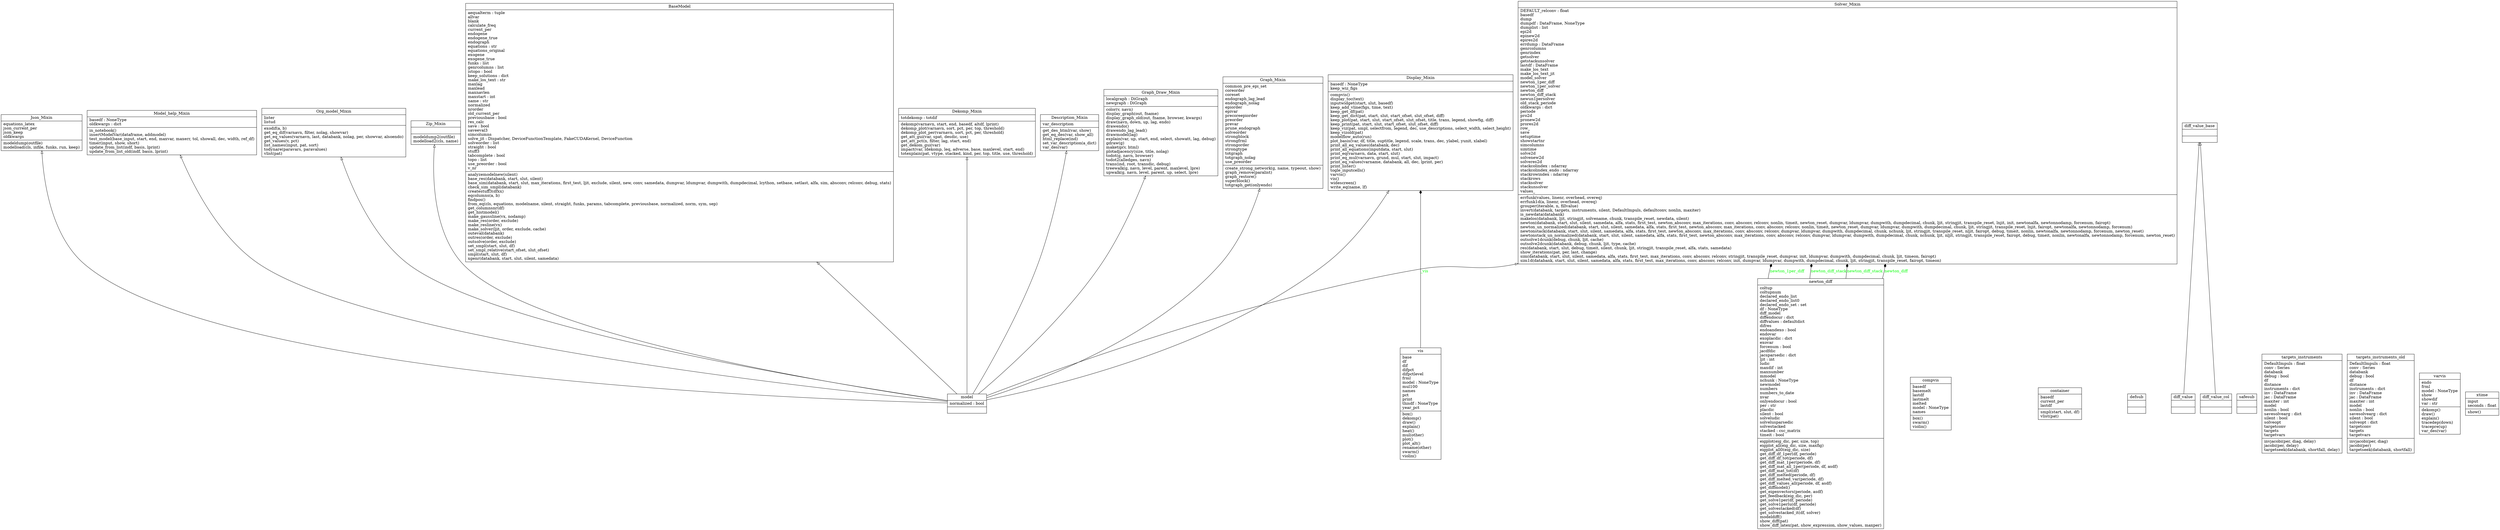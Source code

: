 digraph "classes" {
charset="utf-8"
rankdir=BT
"0" [label="{BaseModel|aequalterm : tuple\lallvar\lblank\lcalculate_freq\lcurrent_per\lendogene\lendogene_true\lendograph\lequations : str\lequations_original\lexogene\lexogene_true\lfunks : list\lgenrcolumns : list\listopo : bool\lkeep_solutions : dict\lmake_los_text : str\lmaxlag\lmaxlead\lmaxnavlen\lmaxstart : int\lname : str\lnormalized\lnrorder\lold_current_per\lpreviousbase : bool\lres_calc\lsave : bool\lsaveeval3\lsimcolumns\lsolve_jit : Dispatcher, DeviceFunctionTemplate, FakeCUDAKernel, DeviceFunction\lsolveorder : list\lstraight : bool\lstuff3\ltabcomplete : bool\ltopo : list\luse_preorder : bool\lv_nr\l|analyzemodelnew(silent)\lbase_res(databank, start, slut, silent)\lbase_sim(databank, start, slut, max_iterations, first_test, ljit, exclude, silent, new, conv, samedata, dumpvar, ldumpvar, dumpwith, dumpdecimal, lcython, setbase, setlast, alfa, sim, absconv, relconv, debug, stats)\lcheck_sim_smpl(databank)\lcreatestuff3(dfxx)\leqcolumns(a, b)\lfindpos()\lfrom_eq(cls, equations, modelname, silent, straight, funks, params, tabcomplete, previousbase, normalized, norm, sym, sep)\lget_columnsnr(df)\lget_histmodel()\lmake_gaussline(vx, nodamp)\lmake_res(order, exclude)\lmake_resline(vx)\lmake_solver(ljit, order, exclude, cache)\louteval(databank)\loutres(order, exclude)\loutsolve(order, exclude)\lset_smpl(start, slut, df)\lset_smpl_relative(start_ofset, slut_ofset)\lsmpl(start, slut, df)\lxgenr(databank, start, slut, silent, samedata)\l}", shape="record"];
"1" [label="{Dekomp_Mixin|totdekomp : totdif\l|dekomp(varnavn, start, end, basedf, altdf, lprint)\ldekomp_plot(varnavn, sort, pct, per, top, threshold)\ldekomp_plot_per(varnavn, sort, pct, per, threshold)\lget_att_gui(var, spat, desdic, use)\lget_att_pct(n, filter, lag, start, end)\lget_dekom_gui(var)\limpact(var, ldekomp, leq, adverse, base, maxlevel, start, end)\ltotexplain(pat, vtype, stacked, kind, per, top, title, use, threshold)\l}", shape="record"];
"2" [label="{Description_Mixin|var_description\l|get_des_html(var, show)\lget_eq_des(var, show_all)\lhtml_replace(ind)\lset_var_description(a_dict)\lvar_des(var)\l}", shape="record"];
"3" [label="{Display_Mixin|basedf : NoneType\lkeep_wiz_figs\l|compvis()\ldisplay_toc(text)\linputwidget(start, slut, basedf)\lkeep_add_vline(figs, time, text)\lkeep_get_df(pat)\lkeep_get_dict(pat, start, slut, start_ofset, slut_ofset, diff)\lkeep_plot(pat, start, slut, start_ofset, slut_ofset, title, trans, legend, showfig, diff)\lkeep_print(pat, start, slut, start_ofset, slut_ofset, diff)\lkeep_viz(pat, smpl, selectfrom, legend, dec, use_descriptions, select_width, select_height)\lkeep_vizold(pat)\lmodelflow_auto(run)\lplot_basis(var, df, title, suptitle, legend, scale, trans, dec, ylabel, yunit, xlabel)\lprint_all_eq_values(databank, dec)\lprint_all_equations(inputdata, start, slut)\lprint_eq(varnavn, data, start, slut)\lprint_eq_mul(varnavn, grund, mul, start, slut, impact)\lprint_eq_values(varname, databank, all, dec, lprint, per)\lprint_lister()\ltogle_inputcells()\lvarvis()\lvis()\lwidescreen()\lwrite_eq(name, lf)\l}", shape="record"];
"4" [label="{Graph_Draw_Mixin|localgraph : DiGraph\lnewgraph : DiGraph\l|color(v, navn)\ldisplay_graph(out, fname)\ldisplay_graph_old(out, fname, browser, kwargs)\ldraw(navn, down, up, lag, endo)\ldrawendo()\ldrawendo_lag_lead()\ldrawmodel(lag)\lexplain(var, up, start, end, select, showatt, lag, debug)\lgdraw(g)\lmaketip(v, html)\lplotadjacency(size, title, nolag)\ltodot(g, navn, browser)\ltodot2(alledges, navn)\ltrans(ind, root, transdic, debug)\ltreewalk(g, navn, level, parent, maxlevel, lpre)\lupwalk(g, navn, level, parent, up, select, lpre)\l}", shape="record"];
"5" [label="{Graph_Mixin|common_pre_epi_set\lcoreorder\lcoreset\lendograph_lag_lead\lendograph_nolag\lepiorder\lepivar\lprecoreepiorder\lpreorder\lprevar\lprune_endograph\lsolveorder\lstrongblock\lstrongfrml\lstrongorder\lstrongtype\ltotgraph\ltotgraph_nolag\luse_preorder\l|create_strong_network(g, name, typeout, show)\lgraph_remove(paralist)\lgraph_restore()\lsuperblock()\ltotgraph_get(onlyendo)\l}", shape="record"];
"6" [label="{Json_Mixin|equations_latex\ljson_current_per\ljson_keep\loldkwargs\l|modeldump(outfile)\lmodelload(cls, infile, funks, run, keep)\l}", shape="record"];
"7" [label="{Model_help_Mixin|basedf : NoneType\loldkwargs : dict\l|in_notebook()\linsertModelVar(dataframe, addmodel)\ltest_model(base_input, start, end, maxvar, maxerr, tol, showall, dec, width, ref_df)\ltimer(input, show, short)\lupdate_from_list(indf, basis, lprint)\lupdate_from_list_old(indf, basis, lprint)\l}", shape="record"];
"8" [label="{Org_model_Mixin|lister\llistud\l|exodif(a, b)\lget_eq_dif(varnavn, filter, nolag, showvar)\lget_eq_values(varnavn, last, databank, nolag, per, showvar, alsoendo)\lget_values(v, pct)\llist_names(input, pat, sort)\ltodynare(paravars, paravalues)\lvlist(pat)\l}", shape="record"];
"9" [label="{Solver_Mixin|DEFAULT_relconv : float\lbasedf\ldump\ldumpdf : DataFrame, NoneType\ldumplist : list\lepi2d\lepinew2d\lepires2d\lerrdump : DataFrame\lgenrcolumns\lgenrindex\lgetsolver\lgetstackunsolver\llastdf : DataFrame\lmake_los_text\lmake_los_text_jit\lmodel_solver\lnewton_1per_diff\lnewton_1per_solver\lnewton_diff\lnewton_diff_stack\lnewun1persolver\lold_stack_periode\loldkwargs : dict\lperiode\lpro2d\lpronew2d\lprores2d\lrow_\lsave\lsetuptime\lshowstartnr\lsimcolumns\lsimtime\lsolve2d\lsolvenew2d\lsolveres2d\lstackcolindex : ndarray\lstackcolindex_endo : ndarray\lstackrowindex : ndarray\lstackrows\lstacksolver\lstackunsolver\lvalues_\l|errfunk(values, linenr, overhead, overeq)\lerrfunk1d(a, linenr, overhead, overeq)\lgrouper(iterable, n, fillvalue)\linvert(databank, targets, instruments, silent, DefaultImpuls, defaultconv, nonlin, maxiter)\lis_newdata(databank)\lmakelos(databank, ljit, stringjit, solvename, chunk, transpile_reset, newdata, silent)\lnewton(databank, start, slut, silent, samedata, alfa, stats, first_test, newton_absconv, max_iterations, conv, absconv, relconv, nonlin, timeit, newton_reset, dumpvar, ldumpvar, dumpwith, dumpdecimal, chunk, ljit, stringjit, transpile_reset, lnjit, init, newtonalfa, newtonnodamp, forcenum, fairopt)\lnewton_un_normalized(databank, start, slut, silent, samedata, alfa, stats, first_test, newton_absconv, max_iterations, conv, absconv, relconv, nonlin, timeit, newton_reset, dumpvar, ldumpvar, dumpwith, dumpdecimal, chunk, ljit, stringjit, transpile_reset, lnjit, fairopt, newtonalfa, newtonnodamp, forcenum)\lnewtonstack(databank, start, slut, silent, samedata, alfa, stats, first_test, newton_absconv, max_iterations, conv, absconv, relconv, dumpvar, ldumpvar, dumpwith, dumpdecimal, chunk, nchunk, ljit, stringjit, transpile_reset, nljit, fairopt, debug, timeit, nonlin, newtonalfa, newtonnodamp, forcenum, newton_reset)\lnewtonstack_un_normalized(databank, start, slut, silent, samedata, alfa, stats, first_test, newton_absconv, max_iterations, conv, absconv, relconv, dumpvar, ldumpvar, dumpwith, dumpdecimal, chunk, nchunk, ljit, nljit, stringjit, transpile_reset, fairopt, debug, timeit, nonlin, newtonalfa, newtonnodamp, forcenum, newton_reset)\loutsolve1dcunk(debug, chunk, ljit, cache)\loutsolve2dcunk(databank, debug, chunk, ljit, type, cache)\lres(databank, start, slut, debug, timeit, silent, chunk, ljit, stringjit, transpile_reset, alfa, stats, samedata)\lshow_iterations(pat, per, last, change)\lsim(databank, start, slut, silent, samedata, alfa, stats, first_test, max_iterations, conv, absconv, relconv, stringjit, transpile_reset, dumpvar, init, ldumpvar, dumpwith, dumpdecimal, chunk, ljit, timeon, fairopt)\lsim1d(databank, start, slut, silent, samedata, alfa, stats, first_test, max_iterations, conv, absconv, relconv, init, dumpvar, ldumpvar, dumpwith, dumpdecimal, chunk, ljit, stringjit, transpile_reset, fairopt, timeon)\l}", shape="record"];
"10" [label="{Zip_Mixin|\l|modeldump2(outfile)\lmodelload2(cls, name)\l}", shape="record"];
"11" [label="{compvis|basedf\lbasemelt\llastdf\llastmelt\lmelted\lmodel : NoneType\lnames\l|box()\lswarm()\lviolin()\l}", shape="record"];
"12" [label="{container|basedf\lcurrent_per\llastdf\l|smpl(start, slut, df)\lvlist(pat)\l}", shape="record"];
"13" [label="{defsub|\l|}", shape="record"];
"14" [label="{diff_value|\l|}", shape="record"];
"15" [label="{diff_value_base|\l|}", shape="record"];
"16" [label="{diff_value_col|\l|}", shape="record"];
"17" [label="{model|normalized : bool\l|}", shape="record"];
"18" [label="{newton_diff|coltup\lcoltupnum\ldeclared_endo_list\ldeclared_endo_list0\ldeclared_endo_set : set\ldf : NoneType\ldiff_model\ldiffendocur : dict\ldiffvalues : defaultdict\ldifres\lendoandexo : bool\lendovar\lexoplacdic : dict\lexovar\lforcenum : bool\ljacdfdic\ljacsparsedic : dict\lljit : int\lludic\lmaxdif : int\lmaxnumber\lmmodel\lnchunk : NoneType\lnewmodel\lnumbers\lnumbers_to_date\lnvar\lonlyendocur : bool\lper : str\lplacdic\lsilent : bool\lsolveludic\lsolvelusparsedic\lsolvestacked\lstacked : csc_matrix\ltimeit : bool\l|eigplot(eig_dic, per, size, top)\leigplot_all(eig_dic, size, maxfig)\leigplot_all0(eig_dic, size)\lget_diff_df_1per(df, periode)\lget_diff_df_tot(periode, df)\lget_diff_mat_1per(periode, df)\lget_diff_mat_all_1per(periode, df, asdf)\lget_diff_mat_tot(df)\lget_diff_melted(periode, df)\lget_diff_melted_var(periode, df)\lget_diff_values_all(periode, df, asdf)\lget_diffmodel()\lget_eigenvectors(periode, asdf)\lget_feedback(eig_dic, per)\lget_solve1per(df, periode)\lget_solve1perlu(df, periode)\lget_solvestacked(df)\lget_solvestacked_it(df, solver)\lmodeldiff()\lshow_diff(pat)\lshow_diff_latex(pat, show_expression, show_values, maxper)\l}", shape="record"];
"19" [label="{safesub|\l|}", shape="record"];
"20" [label="{targets_instruments|DefaultImpuls : float\lconv : Series\ldatabank\ldebug : bool\ldf\ldistance\linstruments : dict\linv : DataFrame\ljac : DataFrame\lmaxiter : int\lmodel\lnonlin : bool\lsavesolvearg : dict\lsilent : bool\lsolveopt\ltargetconv\ltargets\ltargetvars\l|invjacobi(per, diag, delay)\ljacobi(per, delay)\ltargetseek(databank, shortfall, delay)\l}", shape="record"];
"21" [label="{targets_instruments_old|DefaultImpuls : float\lconv : Series\ldatabank\ldebug : bool\ldf\ldistance\linstruments : dict\linv : DataFrame\ljac : DataFrame\lmaxiter : int\lmodel\lnonlin : bool\lsavesolvearg : dict\lsilent : bool\lsolveopt : dict\ltargetconv\ltargets\ltargetvars\l|invjacobi(per, diag)\ljacobi(per)\ltargetseek(databank, shortfall)\l}", shape="record"];
"22" [label="{varvis|endo\lfrml\lmodel : NoneType\lshow\lshowdif\lvar : str\l|dekomp()\ldraw()\lexplain()\ltracedep(down)\ltracepre(up)\lvar_des(var)\l}", shape="record"];
"23" [label="{vis|base\ldf\ldif\ldifpct\ldifpctlevel\lfrml\lmodel : NoneType\lmul100\lnames\lpct\lprint\lthisdf : NoneType\lyear_pct\l|box()\ldekomp()\ldraw()\lexplain()\lheat()\lmul(other)\lplot()\lplot_alt()\lrename(other)\lswarm()\lviolin()\l}", shape="record"];
"24" [label="{xtime|input\lseconds : float\l|show()\l}", shape="record"];
"14" -> "15" [arrowhead="empty", arrowtail="none"];
"16" -> "15" [arrowhead="empty", arrowtail="none"];
"17" -> "0" [arrowhead="empty", arrowtail="none"];
"17" -> "1" [arrowhead="empty", arrowtail="none"];
"17" -> "2" [arrowhead="empty", arrowtail="none"];
"17" -> "3" [arrowhead="empty", arrowtail="none"];
"17" -> "4" [arrowhead="empty", arrowtail="none"];
"17" -> "5" [arrowhead="empty", arrowtail="none"];
"17" -> "6" [arrowhead="empty", arrowtail="none"];
"17" -> "7" [arrowhead="empty", arrowtail="none"];
"17" -> "8" [arrowhead="empty", arrowtail="none"];
"17" -> "9" [arrowhead="empty", arrowtail="none"];
"17" -> "10" [arrowhead="empty", arrowtail="none"];
"18" -> "9" [arrowhead="diamond", arrowtail="none", fontcolor="green", label="newton_1per_diff", style="solid"];
"18" -> "9" [arrowhead="diamond", arrowtail="none", fontcolor="green", label="newton_diff_stack", style="solid"];
"18" -> "9" [arrowhead="diamond", arrowtail="none", fontcolor="green", label="newton_diff_stack", style="solid"];
"18" -> "9" [arrowhead="diamond", arrowtail="none", fontcolor="green", label="newton_diff", style="solid"];
"23" -> "3" [arrowhead="diamond", arrowtail="none", fontcolor="green", label="_vis", style="solid"];
}
